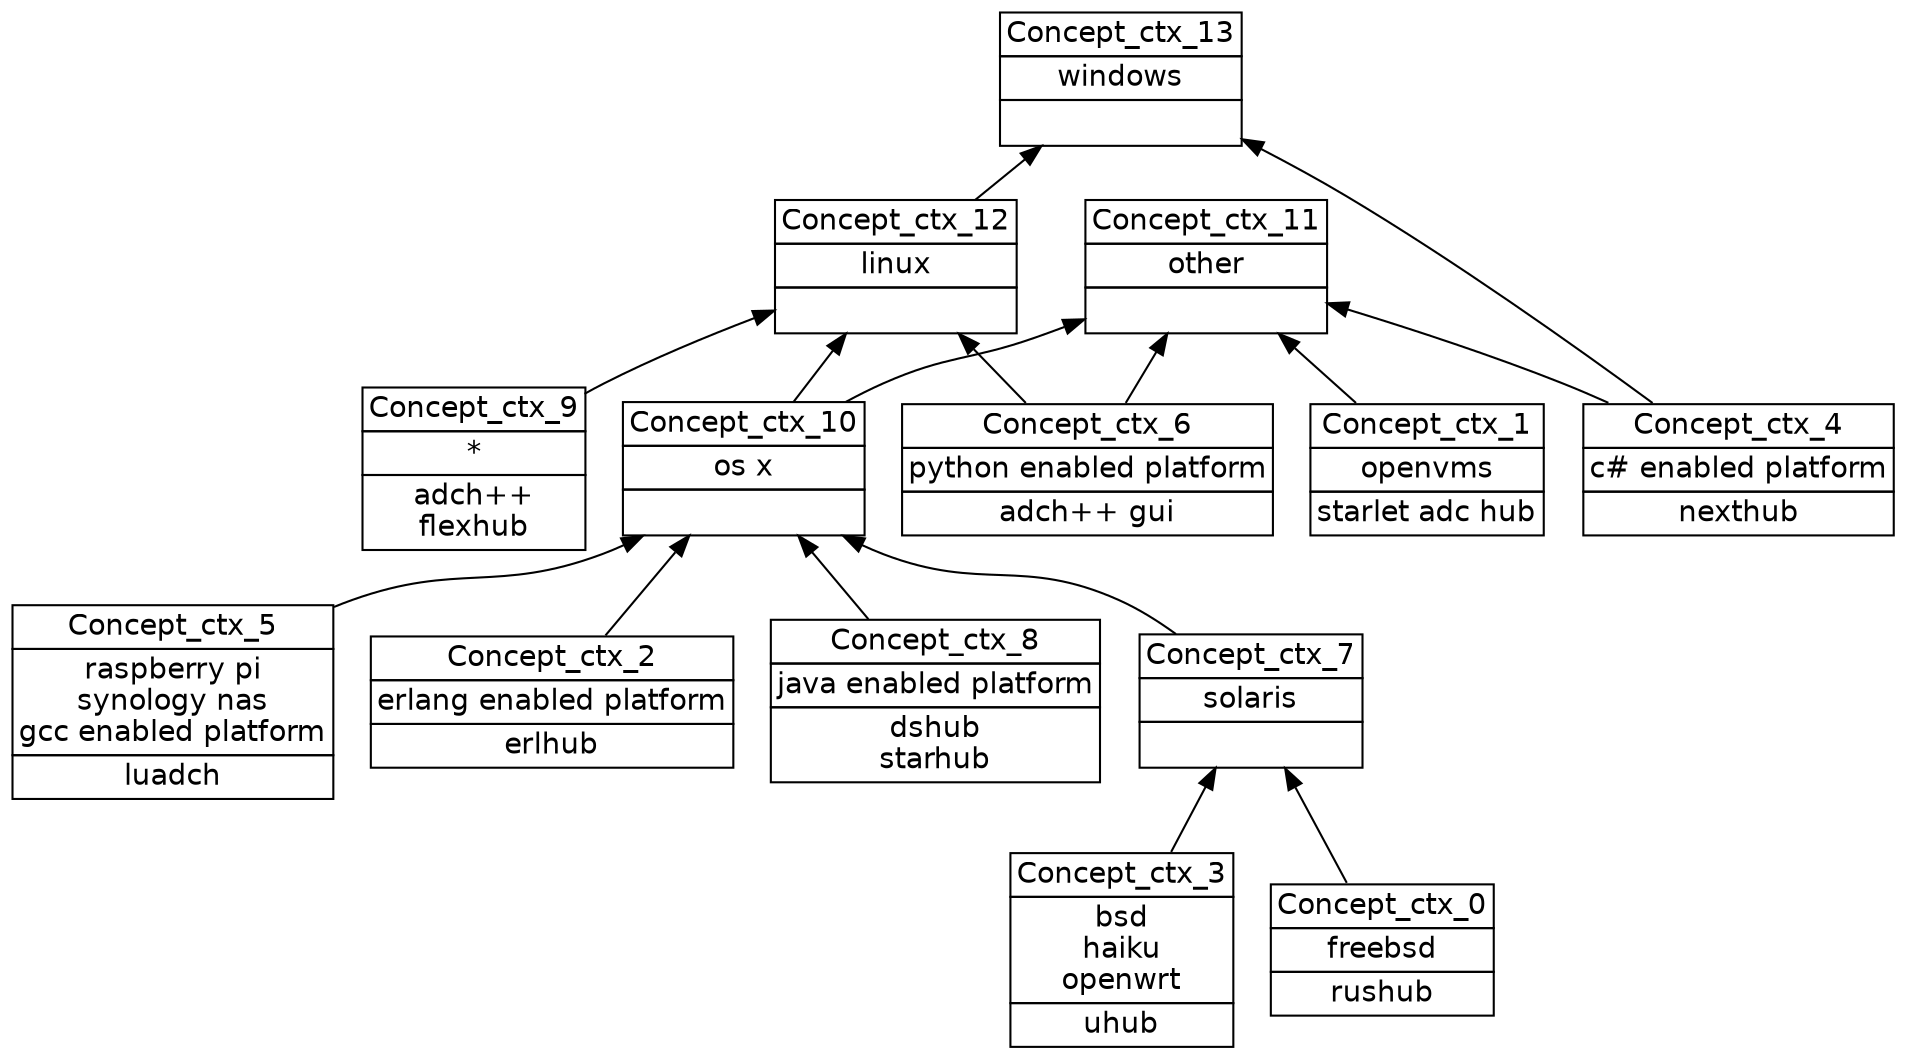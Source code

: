 digraph G { 
	rankdir=BT;
	margin=0;
	node [margin="0.03,0.03",fontname="DejaVu Sans"];
	ranksep=0.3;
	nodesep=0.2;
//graph[label="name:ctx,concept number:14,object number:11,attribute number:18"
25 [shape=none,label=<<table border="0" cellborder="1" cellspacing="0" port="p"><tr><td>Concept_ctx_6</td></tr><tr><td>python enabled platform<br/></td></tr><tr><td>adch++ gui<br/></td></tr></table>>];
27 [shape=none,label=<<table border="0" cellborder="1" cellspacing="0" port="p"><tr><td>Concept_ctx_5</td></tr><tr><td>raspberry pi<br/>synology nas<br/>gcc enabled platform<br/></td></tr><tr><td>luadch<br/></td></tr></table>>];
28 [shape=none,label=<<table border="0" cellborder="1" cellspacing="0" port="p"><tr><td>Concept_ctx_4</td></tr><tr><td>c# enabled platform<br/></td></tr><tr><td>nexthub<br/></td></tr></table>>];
29 [shape=none,label=<<table border="0" cellborder="1" cellspacing="0" port="p"><tr><td>Concept_ctx_3</td></tr><tr><td>bsd<br/>haiku<br/>openwrt<br/></td></tr><tr><td>uhub<br/></td></tr></table>>];
31 [shape=none,label=<<table border="0" cellborder="1" cellspacing="0" port="p"><tr><td>Concept_ctx_2</td></tr><tr><td>erlang enabled platform<br/></td></tr><tr><td>erlhub<br/></td></tr></table>>];
32 [shape=none,label=<<table border="0" cellborder="1" cellspacing="0" port="p"><tr><td>Concept_ctx_1</td></tr><tr><td>openvms<br/></td></tr><tr><td>starlet adc hub<br/></td></tr></table>>];
24 [shape=none,label=<<table border="0" cellborder="1" cellspacing="0" port="p"><tr><td>Concept_ctx_9</td></tr><tr><td>*<br/></td></tr><tr><td>adch++<br/>flexhub<br/></td></tr></table>>];
26 [shape=none,label=<<table border="0" cellborder="1" cellspacing="0" port="p"><tr><td>Concept_ctx_8</td></tr><tr><td>java enabled platform<br/></td></tr><tr><td>dshub<br/>starhub<br/></td></tr></table>>];
30 [shape=none,label=<<table border="0" cellborder="1" cellspacing="0" port="p"><tr><td>Concept_ctx_7</td></tr><tr><td>solaris<br/></td></tr><tr><td><br/></td></tr></table>>];
20 [shape=none,label=<<table border="0" cellborder="1" cellspacing="0" port="p"><tr><td>Concept_ctx_10</td></tr><tr><td>os x<br/></td></tr><tr><td><br/></td></tr></table>>];
19 [shape=none,label=<<table border="0" cellborder="1" cellspacing="0" port="p"><tr><td>Concept_ctx_12</td></tr><tr><td>linux<br/></td></tr><tr><td><br/></td></tr></table>>];
23 [shape=none,label=<<table border="0" cellborder="1" cellspacing="0" port="p"><tr><td>Concept_ctx_11</td></tr><tr><td>other<br/></td></tr><tr><td><br/></td></tr></table>>];
18 [shape=none,label=<<table border="0" cellborder="1" cellspacing="0" port="p"><tr><td>Concept_ctx_13</td></tr><tr><td>windows<br/></td></tr><tr><td><br/></td></tr></table>>];
33 [shape=none,label=<<table border="0" cellborder="1" cellspacing="0" port="p"><tr><td>Concept_ctx_0</td></tr><tr><td>freebsd<br/></td></tr><tr><td>rushub<br/></td></tr></table>>];
	29:p -> 30:p
	33:p -> 30:p
	27:p -> 20:p
	31:p -> 20:p
	30:p -> 20:p
	26:p -> 20:p
	24:p -> 19:p
	20:p -> 19:p
	25:p -> 19:p
	25:p -> 23:p
	28:p -> 23:p
	20:p -> 23:p
	32:p -> 23:p
	28:p -> 18:p
	19:p -> 18:p
}